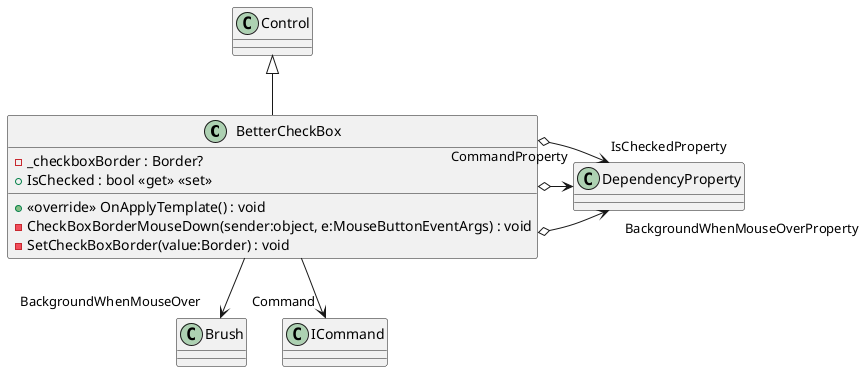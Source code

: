 @startuml
class BetterCheckBox {
    - _checkboxBorder : Border?
    + IsChecked : bool <<get>> <<set>>
    + <<override>> OnApplyTemplate() : void
    - CheckBoxBorderMouseDown(sender:object, e:MouseButtonEventArgs) : void
    - SetCheckBoxBorder(value:Border) : void
}
Control <|-- BetterCheckBox
BetterCheckBox o-> "BackgroundWhenMouseOverProperty" DependencyProperty
BetterCheckBox o-> "CommandProperty" DependencyProperty
BetterCheckBox o-> "IsCheckedProperty" DependencyProperty
BetterCheckBox --> "BackgroundWhenMouseOver" Brush
BetterCheckBox --> "Command" ICommand
@enduml
